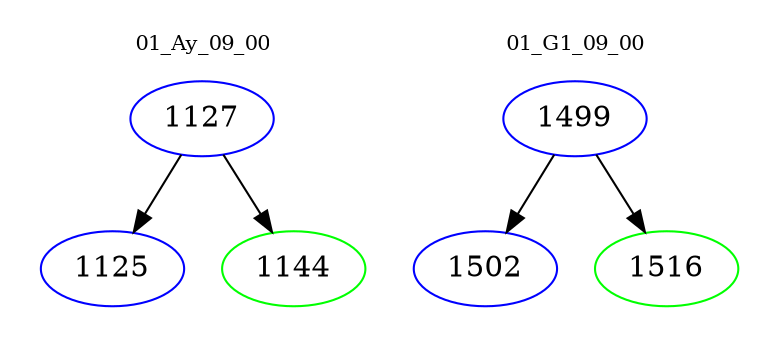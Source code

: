digraph{
subgraph cluster_0 {
color = white
label = "01_Ay_09_00";
fontsize=10;
T0_1127 [label="1127", color="blue"]
T0_1127 -> T0_1125 [color="black"]
T0_1125 [label="1125", color="blue"]
T0_1127 -> T0_1144 [color="black"]
T0_1144 [label="1144", color="green"]
}
subgraph cluster_1 {
color = white
label = "01_G1_09_00";
fontsize=10;
T1_1499 [label="1499", color="blue"]
T1_1499 -> T1_1502 [color="black"]
T1_1502 [label="1502", color="blue"]
T1_1499 -> T1_1516 [color="black"]
T1_1516 [label="1516", color="green"]
}
}
